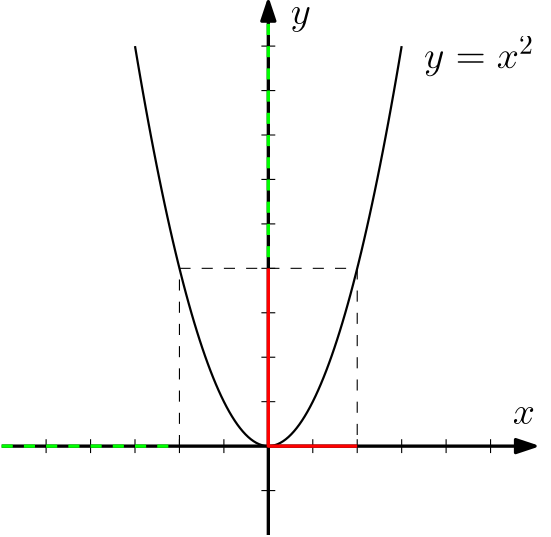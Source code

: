 <?xml version="1.0"?>
<!DOCTYPE ipe SYSTEM "ipe.dtd">
<ipe version="70218" creator="Ipe 7.2.23">
<info created="D:20210223084916" modified="D:20210223085528"/>
<ipestyle name="basic">
<symbol name="arrow/arc(spx)">
<path stroke="sym-stroke" fill="sym-stroke" pen="sym-pen">
0 0 m
-1 0.333 l
-1 -0.333 l
h
</path>
</symbol>
<symbol name="arrow/farc(spx)">
<path stroke="sym-stroke" fill="white" pen="sym-pen">
0 0 m
-1 0.333 l
-1 -0.333 l
h
</path>
</symbol>
<symbol name="arrow/ptarc(spx)">
<path stroke="sym-stroke" fill="sym-stroke" pen="sym-pen">
0 0 m
-1 0.333 l
-0.8 0 l
-1 -0.333 l
h
</path>
</symbol>
<symbol name="arrow/fptarc(spx)">
<path stroke="sym-stroke" fill="white" pen="sym-pen">
0 0 m
-1 0.333 l
-0.8 0 l
-1 -0.333 l
h
</path>
</symbol>
<symbol name="mark/circle(sx)" transformations="translations">
<path fill="sym-stroke">
0.6 0 0 0.6 0 0 e
0.4 0 0 0.4 0 0 e
</path>
</symbol>
<symbol name="mark/disk(sx)" transformations="translations">
<path fill="sym-stroke">
0.6 0 0 0.6 0 0 e
</path>
</symbol>
<symbol name="mark/fdisk(sfx)" transformations="translations">
<group>
<path fill="sym-fill">
0.5 0 0 0.5 0 0 e
</path>
<path fill="sym-stroke" fillrule="eofill">
0.6 0 0 0.6 0 0 e
0.4 0 0 0.4 0 0 e
</path>
</group>
</symbol>
<symbol name="mark/box(sx)" transformations="translations">
<path fill="sym-stroke" fillrule="eofill">
-0.6 -0.6 m
0.6 -0.6 l
0.6 0.6 l
-0.6 0.6 l
h
-0.4 -0.4 m
0.4 -0.4 l
0.4 0.4 l
-0.4 0.4 l
h
</path>
</symbol>
<symbol name="mark/square(sx)" transformations="translations">
<path fill="sym-stroke">
-0.6 -0.6 m
0.6 -0.6 l
0.6 0.6 l
-0.6 0.6 l
h
</path>
</symbol>
<symbol name="mark/fsquare(sfx)" transformations="translations">
<group>
<path fill="sym-fill">
-0.5 -0.5 m
0.5 -0.5 l
0.5 0.5 l
-0.5 0.5 l
h
</path>
<path fill="sym-stroke" fillrule="eofill">
-0.6 -0.6 m
0.6 -0.6 l
0.6 0.6 l
-0.6 0.6 l
h
-0.4 -0.4 m
0.4 -0.4 l
0.4 0.4 l
-0.4 0.4 l
h
</path>
</group>
</symbol>
<symbol name="mark/cross(sx)" transformations="translations">
<group>
<path fill="sym-stroke">
-0.43 -0.57 m
0.57 0.43 l
0.43 0.57 l
-0.57 -0.43 l
h
</path>
<path fill="sym-stroke">
-0.43 0.57 m
0.57 -0.43 l
0.43 -0.57 l
-0.57 0.43 l
h
</path>
</group>
</symbol>
<symbol name="arrow/fnormal(spx)">
<path stroke="sym-stroke" fill="white" pen="sym-pen">
0 0 m
-1 0.333 l
-1 -0.333 l
h
</path>
</symbol>
<symbol name="arrow/pointed(spx)">
<path stroke="sym-stroke" fill="sym-stroke" pen="sym-pen">
0 0 m
-1 0.333 l
-0.8 0 l
-1 -0.333 l
h
</path>
</symbol>
<symbol name="arrow/fpointed(spx)">
<path stroke="sym-stroke" fill="white" pen="sym-pen">
0 0 m
-1 0.333 l
-0.8 0 l
-1 -0.333 l
h
</path>
</symbol>
<symbol name="arrow/linear(spx)">
<path stroke="sym-stroke" pen="sym-pen">
-1 0.333 m
0 0 l
-1 -0.333 l
</path>
</symbol>
<symbol name="arrow/fdouble(spx)">
<path stroke="sym-stroke" fill="white" pen="sym-pen">
0 0 m
-1 0.333 l
-1 -0.333 l
h
-1 0 m
-2 0.333 l
-2 -0.333 l
h
</path>
</symbol>
<symbol name="arrow/double(spx)">
<path stroke="sym-stroke" fill="sym-stroke" pen="sym-pen">
0 0 m
-1 0.333 l
-1 -0.333 l
h
-1 0 m
-2 0.333 l
-2 -0.333 l
h
</path>
</symbol>
<symbol name="arrow/mid-normal(spx)">
<path stroke="sym-stroke" fill="sym-stroke" pen="sym-pen">
0.5 0 m
-0.5 0.333 l
-0.5 -0.333 l
h
</path>
</symbol>
<symbol name="arrow/mid-fnormal(spx)">
<path stroke="sym-stroke" fill="white" pen="sym-pen">
0.5 0 m
-0.5 0.333 l
-0.5 -0.333 l
h
</path>
</symbol>
<symbol name="arrow/mid-pointed(spx)">
<path stroke="sym-stroke" fill="sym-stroke" pen="sym-pen">
0.5 0 m
-0.5 0.333 l
-0.3 0 l
-0.5 -0.333 l
h
</path>
</symbol>
<symbol name="arrow/mid-fpointed(spx)">
<path stroke="sym-stroke" fill="white" pen="sym-pen">
0.5 0 m
-0.5 0.333 l
-0.3 0 l
-0.5 -0.333 l
h
</path>
</symbol>
<symbol name="arrow/mid-double(spx)">
<path stroke="sym-stroke" fill="sym-stroke" pen="sym-pen">
1 0 m
0 0.333 l
0 -0.333 l
h
0 0 m
-1 0.333 l
-1 -0.333 l
h
</path>
</symbol>
<symbol name="arrow/mid-fdouble(spx)">
<path stroke="sym-stroke" fill="white" pen="sym-pen">
1 0 m
0 0.333 l
0 -0.333 l
h
0 0 m
-1 0.333 l
-1 -0.333 l
h
</path>
</symbol>
<anglesize name="22.5 deg" value="22.5"/>
<anglesize name="30 deg" value="30"/>
<anglesize name="45 deg" value="45"/>
<anglesize name="60 deg" value="60"/>
<anglesize name="90 deg" value="90"/>
<arrowsize name="large" value="10"/>
<arrowsize name="small" value="5"/>
<arrowsize name="tiny" value="3"/>
<color name="blue" value="0 0 1"/>
<color name="brown" value="0.647 0.165 0.165"/>
<color name="darkblue" value="0 0 0.545"/>
<color name="darkcyan" value="0 0.545 0.545"/>
<color name="darkgray" value="0.663"/>
<color name="darkgreen" value="0 0.392 0"/>
<color name="darkmagenta" value="0.545 0 0.545"/>
<color name="darkorange" value="1 0.549 0"/>
<color name="darkred" value="0.545 0 0"/>
<color name="gold" value="1 0.843 0"/>
<color name="gray" value="0.745"/>
<color name="green" value="0 1 0"/>
<color name="lightblue" value="0.678 0.847 0.902"/>
<color name="lightcyan" value="0.878 1 1"/>
<color name="lightgray" value="0.827"/>
<color name="lightgreen" value="0.565 0.933 0.565"/>
<color name="lightyellow" value="1 1 0.878"/>
<color name="navy" value="0 0 0.502"/>
<color name="orange" value="1 0.647 0"/>
<color name="pink" value="1 0.753 0.796"/>
<color name="purple" value="0.627 0.125 0.941"/>
<color name="red" value="1 0 0"/>
<color name="seagreen" value="0.18 0.545 0.341"/>
<color name="turquoise" value="0.251 0.878 0.816"/>
<color name="violet" value="0.933 0.51 0.933"/>
<color name="yellow" value="1 1 0"/>
<dashstyle name="dash dot dotted" value="[4 2 1 2 1 2] 0"/>
<dashstyle name="dash dotted" value="[4 2 1 2] 0"/>
<dashstyle name="dashed" value="[4] 0"/>
<dashstyle name="dotted" value="[1 3] 0"/>
<gridsize name="10 pts (~3.5 mm)" value="10"/>
<gridsize name="14 pts (~5 mm)" value="14"/>
<gridsize name="16 pts (~6 mm)" value="16"/>
<gridsize name="20 pts (~7 mm)" value="20"/>
<gridsize name="28 pts (~10 mm)" value="28"/>
<gridsize name="32 pts (~12 mm)" value="32"/>
<gridsize name="4 pts" value="4"/>
<gridsize name="56 pts (~20 mm)" value="56"/>
<gridsize name="8 pts (~3 mm)" value="8"/>
<opacity name="10%" value="0.1"/>
<opacity name="30%" value="0.3"/>
<opacity name="50%" value="0.5"/>
<opacity name="75%" value="0.75"/>
<pen name="fat" value="1.2"/>
<pen name="heavier" value="0.8"/>
<pen name="ultrafat" value="2"/>
<symbolsize name="large" value="5"/>
<symbolsize name="small" value="2"/>
<symbolsize name="tiny" value="1.1"/>
<textsize name="Huge" value="\Huge"/>
<textsize name="LARGE" value="\LARGE"/>
<textsize name="Large" value="\Large"/>
<textsize name="footnote" value="\footnotesize"/>
<textsize name="huge" value="\huge"/>
<textsize name="large" value="\large"/>
<textsize name="small" value="\small"/>
<textsize name="tiny" value="\tiny"/>
<textstyle name="center" begin="\begin{center}" end="\end{center}"/>
<textstyle name="item" begin="\begin{itemize}\item{}" end="\end{itemize}"/>
<textstyle name="itemize" begin="\begin{itemize}" end="\end{itemize}"/>
<tiling name="falling" angle="-60" step="4" width="1"/>
<tiling name="rising" angle="30" step="4" width="1"/>
</ipestyle>
<page>
<layer name="alpha"/>
<layer name="beta"/>
<view layers="alpha beta" active="beta"/>
<group layer="alpha" matrix="1 0 0 1 32 -96">
<path stroke="black" fill="white" pen="fat" arrow="normal/normal">
128 608 m
320 608 l
</path>
<path stroke="black" fill="white">
144 610.5 m
144 605.5 l
</path>
<path stroke="black" fill="white">
160 610.5 m
160 605.5 l
</path>
<path stroke="black" fill="white">
176 610.5 m
176 605.5 l
</path>
<path stroke="black" fill="white">
192 610.5 m
192 605.5 l
</path>
<path stroke="black" fill="white">
208 610.5 m
208 605.5 l
</path>
<path stroke="black" fill="white">
224 610.5 m
224 605.5 l
</path>
<path stroke="black" fill="white">
240 610.5 m
240 605.5 l
</path>
<path stroke="black" fill="white">
256 610.5 m
256 605.5 l
</path>
<path stroke="black" fill="white">
272 610.5 m
272 605.5 l
</path>
<path stroke="black" fill="white">
288 610.5 m
288 605.5 l
</path>
<path stroke="black" fill="white">
304 610.5 m
304 605.5 l
</path>
<path stroke="black" fill="white" pen="fat" arrow="normal/normal">
224 576 m
224 768 l
</path>
<path stroke="black" fill="white">
226.5 592 m
221.5 592 l
</path>
<path stroke="black" fill="white">
226.5 608 m
221.5 608 l
</path>
<path stroke="black" fill="white">
226.5 624 m
221.5 624 l
</path>
<path stroke="black" fill="white">
226.5 640 m
221.5 640 l
</path>
<path stroke="black" fill="white">
226.5 656 m
221.5 656 l
</path>
<path stroke="black" fill="white">
226.5 672 m
221.5 672 l
</path>
<path stroke="black" fill="white">
226.5 688 m
221.5 688 l
</path>
<path stroke="black" fill="white">
226.5 704 m
221.5 704 l
</path>
<path stroke="black" fill="white">
226.5 720 m
221.5 720 l
</path>
<path stroke="black" fill="white">
226.5 736 m
221.5 736 l
</path>
<path stroke="black" fill="white">
226.5 752 m
221.5 752 l
</path>
</group>
<path stroke="black" pen="heavier">
208 656 m
208.323 654.061
208.646 652.141
208.97 650.241 c
209.293 648.34
209.616 646.46
209.939 644.599 c
210.263 642.738
210.586 640.896
210.909 639.074 c
211.232 637.253
211.556 635.45
211.879 633.668 c
212.202 631.885
212.525 630.122
212.848 628.378 c
213.172 626.635
213.495 624.911
213.818 623.207 c
214.141 621.502
214.465 619.818
214.788 618.152 c
215.111 616.487
215.434 614.842
215.758 613.216 c
216.081 611.59
216.404 609.983
216.727 608.397 c
217.051 606.81
217.374 605.243
217.697 603.695 c
218.02 602.148
218.343 600.62
218.667 599.111 c
218.99 597.603
219.313 596.114
219.636 594.645 c
219.96 593.175
220.283 591.726
220.606 590.296 c
220.929 588.866
221.253 587.455
221.576 586.064 c
221.899 584.673
222.222 583.302
222.545 581.95 c
222.869 580.599
223.192 579.267
223.515 577.954 c
223.838 576.642
224.162 575.349
224.485 574.075 c
224.808 572.802
225.131 571.548
225.455 570.314 c
225.778 569.08
226.101 567.865
226.424 566.67 c
226.747 565.475
227.071 564.3
227.394 563.144 c
227.717 561.988
228.04 560.852
228.364 559.736 c
228.687 558.619
229.01 557.522
229.333 556.444 c
229.657 555.367
229.98 554.309
230.303 553.271 c
230.626 552.233
230.949 551.214
231.273 550.215 c
231.596 549.216
231.919 548.236
232.242 547.276 c
232.566 546.316
232.889 545.376
233.212 544.455 c
233.535 543.535
233.859 542.634
234.182 541.752 c
234.505 540.871
234.828 540.009
235.152 539.166 c
235.475 538.324
235.798 537.501
236.121 536.698 c
236.444 535.895
236.768 535.111
237.091 534.347 c
237.414 533.583
237.737 532.839
238.061 532.114 c
238.384 531.389
238.707 530.684
239.03 529.998 c
239.354 529.313
239.677 528.646
240 528 c
240.323 527.354
240.646 526.727
240.97 526.119 c
241.293 525.512
241.616 524.924
241.939 524.356 c
242.263 523.788
242.586 523.24
242.909 522.711 c
243.232 522.182
243.556 521.672
243.879 521.183 c
244.202 520.693
244.525 520.223
244.848 519.772 c
245.172 519.322
245.495 518.891
245.818 518.479 c
246.141 518.068
246.465 517.676
246.788 517.304 c
247.111 516.932
247.434 516.579
247.758 516.246 c
248.081 515.913
248.404 515.6
248.727 515.306 c
249.051 515.012
249.374 514.738
249.697 514.483 c
250.02 514.228
250.343 513.993
250.667 513.778 c
250.99 513.562
251.313 513.366
251.636 513.19 c
251.96 513.014
252.283 512.857
252.606 512.72 c
252.929 512.583
253.253 512.465
253.576 512.367 c
253.899 512.269
254.222 512.191
254.545 512.132 c
254.869 512.073
255.192 512.034
255.515 512.015 c
255.838 511.995
256.162 511.995
256.485 512.015 c
256.808 512.034
257.131 512.073
257.455 512.132 c
257.778 512.191
258.101 512.269
258.424 512.367 c
258.747 512.465
259.071 512.583
259.394 512.72 c
259.717 512.857
260.04 513.014
260.364 513.19 c
260.687 513.366
261.01 513.562
261.333 513.778 c
261.657 513.993
261.98 514.228
262.303 514.483 c
262.626 514.738
262.949 515.012
263.273 515.306 c
263.596 515.6
263.919 515.913
264.242 516.246 c
264.566 516.579
264.889 516.932
265.212 517.304 c
265.535 517.676
265.859 518.068
266.182 518.479 c
266.505 518.891
266.828 519.322
267.152 519.772 c
267.475 520.223
267.798 520.693
268.121 521.183 c
268.444 521.672
268.768 522.182
269.091 522.711 c
269.414 523.24
269.737 523.788
270.061 524.356 c
270.384 524.924
270.707 525.512
271.03 526.119 c
271.354 526.727
271.677 527.354
272 528 c
272.323 528.646
272.646 529.313
272.97 529.998 c
273.293 530.684
273.616 531.389
273.939 532.114 c
274.263 532.839
274.586 533.583
274.909 534.347 c
275.232 535.111
275.556 535.895
275.879 536.698 c
276.202 537.501
276.525 538.324
276.848 539.166 c
277.172 540.009
277.495 540.871
277.818 541.752 c
278.141 542.634
278.465 543.535
278.788 544.455 c
279.111 545.376
279.434 546.316
279.758 547.276 c
280.081 548.236
280.404 549.216
280.727 550.215 c
281.051 551.214
281.374 552.233
281.697 553.271 c
282.02 554.309
282.343 555.367
282.667 556.444 c
282.99 557.522
283.313 558.619
283.636 559.736 c
283.96 560.852
284.283 561.988
284.606 563.144 c
284.929 564.3
285.253 565.475
285.576 566.67 c
285.899 567.865
286.222 569.08
286.545 570.314 c
286.869 571.548
287.192 572.802
287.515 574.075 c
287.838 575.349
288.162 576.642
288.485 577.954 c
288.808 579.267
289.131 580.599
289.455 581.95 c
289.778 583.302
290.101 584.673
290.424 586.064 c
290.747 587.455
291.071 588.866
291.394 590.296 c
291.717 591.726
292.04 593.175
292.364 594.645 c
292.687 596.114
293.01 597.603
293.333 599.111 c
293.657 600.62
293.98 602.148
294.303 603.695 c
294.626 605.243
294.949 606.81
295.273 608.397 c
295.596 609.983
295.919 611.59
296.242 613.216 c
296.566 614.842
296.889 616.487
297.212 618.152 c
297.535 619.818
297.859 621.502
298.182 623.207 c
298.505 624.911
298.828 626.635
299.152 628.378 c
299.475 630.122
299.798 631.885
300.121 633.668 c
300.444 635.45
300.768 637.253
301.091 639.074 c
301.414 640.896
301.737 642.738
302.061 644.599 c
302.384 646.46
302.707 648.34
303.03 650.241 c
303.354 652.141
303.677 654.061
304 656 c
</path>
<path stroke="black" dash="dashed">
224 512 m
224 576 l
288 576 l
288 512 l
</path>
<text matrix="1 0 0 1 -8 -8" transformations="translations" pos="272 672" stroke="black" type="label" width="7.364" height="6.176" depth="2.79" valign="baseline" size="Large">$y$</text>
<text transformations="translations" pos="344 520" stroke="black" type="label" width="7.982" height="6.177" depth="0" valign="baseline" size="Large">$x$</text>
<text matrix="1 0 0 1 0 -8" transformations="translations" pos="312 656" stroke="black" type="label" width="44.404" height="11.626" depth="2.79" valign="baseline" size="Large">$y = x^2$
</text>
<path layer="beta" stroke="red" pen="fat">
256 576 m
256 512 l
288 512 l
</path>
<path stroke="green" fill="1" dash="dashed" pen="fat">
160 512 m
224 512 l
</path>
<path stroke="green" fill="1" dash="dashed" pen="fat">
256 664 m
256 576 l
</path>
</page>
</ipe>

